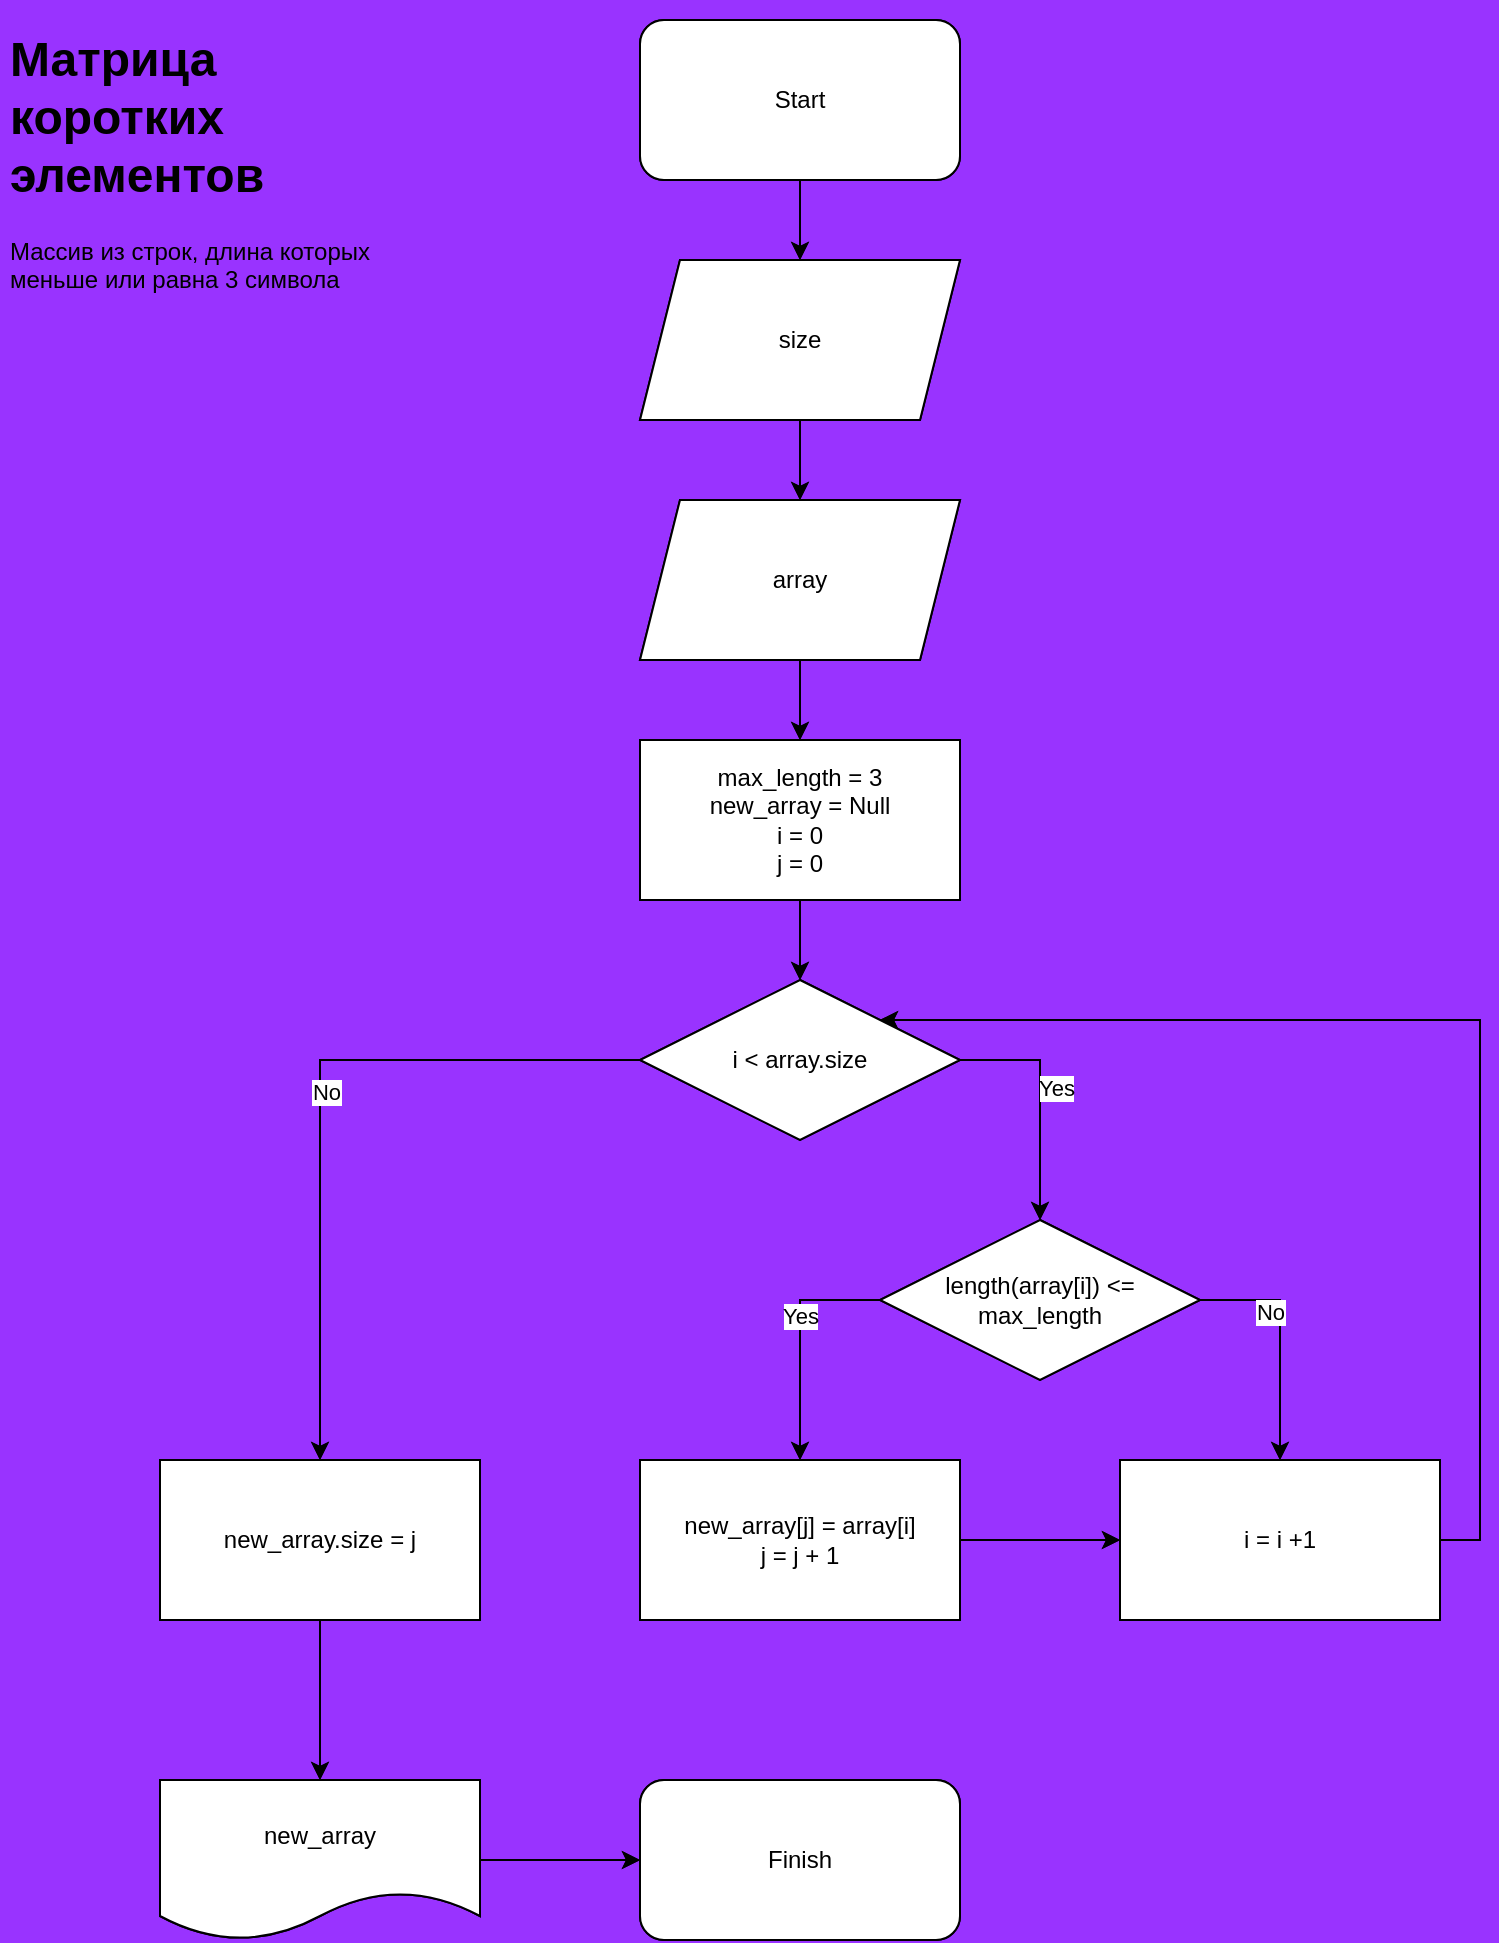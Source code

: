 <mxfile version="20.6.2" type="device"><diagram id="wYM9XFbX7dLInCcQFLmE" name="Page-1"><mxGraphModel dx="960" dy="635" grid="1" gridSize="10" guides="1" tooltips="1" connect="1" arrows="1" fold="1" page="1" pageScale="1" pageWidth="827" pageHeight="1169" background="#9933FF" math="0" shadow="0"><root><mxCell id="0"/><mxCell id="1" parent="0"/><mxCell id="l3EXWBcDhWdmtBs9tq0t-20" style="edgeStyle=orthogonalEdgeStyle;rounded=0;orthogonalLoop=1;jettySize=auto;html=1;exitX=0.5;exitY=1;exitDx=0;exitDy=0;entryX=0.5;entryY=0;entryDx=0;entryDy=0;" edge="1" parent="1" source="l3EXWBcDhWdmtBs9tq0t-1" target="l3EXWBcDhWdmtBs9tq0t-2"><mxGeometry relative="1" as="geometry"/></mxCell><mxCell id="l3EXWBcDhWdmtBs9tq0t-1" value="Start" style="rounded=1;whiteSpace=wrap;html=1;" vertex="1" parent="1"><mxGeometry x="360" y="40" width="160" height="80" as="geometry"/></mxCell><mxCell id="l3EXWBcDhWdmtBs9tq0t-22" style="edgeStyle=orthogonalEdgeStyle;rounded=0;orthogonalLoop=1;jettySize=auto;html=1;exitX=0.5;exitY=1;exitDx=0;exitDy=0;entryX=0.5;entryY=0;entryDx=0;entryDy=0;" edge="1" parent="1" source="l3EXWBcDhWdmtBs9tq0t-2" target="l3EXWBcDhWdmtBs9tq0t-3"><mxGeometry relative="1" as="geometry"/></mxCell><mxCell id="l3EXWBcDhWdmtBs9tq0t-2" value="size" style="shape=parallelogram;perimeter=parallelogramPerimeter;whiteSpace=wrap;html=1;fixedSize=1;" vertex="1" parent="1"><mxGeometry x="360" y="160" width="160" height="80" as="geometry"/></mxCell><mxCell id="l3EXWBcDhWdmtBs9tq0t-23" style="edgeStyle=orthogonalEdgeStyle;rounded=0;orthogonalLoop=1;jettySize=auto;html=1;exitX=0.5;exitY=1;exitDx=0;exitDy=0;entryX=0.5;entryY=0;entryDx=0;entryDy=0;" edge="1" parent="1" source="l3EXWBcDhWdmtBs9tq0t-3" target="l3EXWBcDhWdmtBs9tq0t-4"><mxGeometry relative="1" as="geometry"/></mxCell><mxCell id="l3EXWBcDhWdmtBs9tq0t-3" value="array" style="shape=parallelogram;perimeter=parallelogramPerimeter;whiteSpace=wrap;html=1;fixedSize=1;" vertex="1" parent="1"><mxGeometry x="360" y="280" width="160" height="80" as="geometry"/></mxCell><mxCell id="l3EXWBcDhWdmtBs9tq0t-29" style="edgeStyle=orthogonalEdgeStyle;rounded=0;orthogonalLoop=1;jettySize=auto;html=1;exitX=0.5;exitY=1;exitDx=0;exitDy=0;entryX=0.5;entryY=0;entryDx=0;entryDy=0;" edge="1" parent="1" source="l3EXWBcDhWdmtBs9tq0t-4" target="l3EXWBcDhWdmtBs9tq0t-5"><mxGeometry relative="1" as="geometry"/></mxCell><mxCell id="l3EXWBcDhWdmtBs9tq0t-4" value="max_length = 3&lt;br&gt;new_array = Null&lt;br&gt;i = 0&lt;br&gt;j = 0" style="rounded=0;whiteSpace=wrap;html=1;" vertex="1" parent="1"><mxGeometry x="360" y="400" width="160" height="80" as="geometry"/></mxCell><mxCell id="l3EXWBcDhWdmtBs9tq0t-14" style="edgeStyle=orthogonalEdgeStyle;rounded=0;orthogonalLoop=1;jettySize=auto;html=1;entryX=0.5;entryY=0;entryDx=0;entryDy=0;exitX=1;exitY=0.5;exitDx=0;exitDy=0;" edge="1" parent="1" source="l3EXWBcDhWdmtBs9tq0t-5" target="l3EXWBcDhWdmtBs9tq0t-6"><mxGeometry relative="1" as="geometry"/></mxCell><mxCell id="l3EXWBcDhWdmtBs9tq0t-15" value="Yes" style="edgeLabel;html=1;align=center;verticalAlign=middle;resizable=0;points=[];" vertex="1" connectable="0" parent="l3EXWBcDhWdmtBs9tq0t-14"><mxGeometry x="-0.11" y="8" relative="1" as="geometry"><mxPoint as="offset"/></mxGeometry></mxCell><mxCell id="l3EXWBcDhWdmtBs9tq0t-25" style="edgeStyle=orthogonalEdgeStyle;rounded=0;orthogonalLoop=1;jettySize=auto;html=1;exitX=0;exitY=0.5;exitDx=0;exitDy=0;entryX=0.5;entryY=0;entryDx=0;entryDy=0;" edge="1" parent="1" source="l3EXWBcDhWdmtBs9tq0t-5" target="l3EXWBcDhWdmtBs9tq0t-18"><mxGeometry relative="1" as="geometry"/></mxCell><mxCell id="l3EXWBcDhWdmtBs9tq0t-26" value="No" style="edgeLabel;html=1;align=center;verticalAlign=middle;resizable=0;points=[];" vertex="1" connectable="0" parent="l3EXWBcDhWdmtBs9tq0t-25"><mxGeometry x="-0.022" y="3" relative="1" as="geometry"><mxPoint as="offset"/></mxGeometry></mxCell><mxCell id="l3EXWBcDhWdmtBs9tq0t-5" value="i &amp;lt; array.size" style="rhombus;whiteSpace=wrap;html=1;" vertex="1" parent="1"><mxGeometry x="360" y="520" width="160" height="80" as="geometry"/></mxCell><mxCell id="l3EXWBcDhWdmtBs9tq0t-8" style="edgeStyle=orthogonalEdgeStyle;rounded=0;orthogonalLoop=1;jettySize=auto;html=1;exitX=0;exitY=0.5;exitDx=0;exitDy=0;entryX=0.5;entryY=0;entryDx=0;entryDy=0;" edge="1" parent="1" source="l3EXWBcDhWdmtBs9tq0t-6" target="l3EXWBcDhWdmtBs9tq0t-7"><mxGeometry relative="1" as="geometry"/></mxCell><mxCell id="l3EXWBcDhWdmtBs9tq0t-10" value="Yes" style="edgeLabel;html=1;align=center;verticalAlign=middle;resizable=0;points=[];" vertex="1" connectable="0" parent="l3EXWBcDhWdmtBs9tq0t-8"><mxGeometry x="-0.199" relative="1" as="geometry"><mxPoint as="offset"/></mxGeometry></mxCell><mxCell id="l3EXWBcDhWdmtBs9tq0t-11" style="edgeStyle=orthogonalEdgeStyle;rounded=0;orthogonalLoop=1;jettySize=auto;html=1;entryX=0.5;entryY=0;entryDx=0;entryDy=0;exitX=1;exitY=0.5;exitDx=0;exitDy=0;" edge="1" parent="1" source="l3EXWBcDhWdmtBs9tq0t-6" target="l3EXWBcDhWdmtBs9tq0t-9"><mxGeometry relative="1" as="geometry"/></mxCell><mxCell id="l3EXWBcDhWdmtBs9tq0t-12" value="No" style="edgeLabel;html=1;align=center;verticalAlign=middle;resizable=0;points=[];" vertex="1" connectable="0" parent="l3EXWBcDhWdmtBs9tq0t-11"><mxGeometry x="-0.243" y="-5" relative="1" as="geometry"><mxPoint as="offset"/></mxGeometry></mxCell><mxCell id="l3EXWBcDhWdmtBs9tq0t-6" value="length(array[i]) &amp;lt;= max_length" style="rhombus;whiteSpace=wrap;html=1;" vertex="1" parent="1"><mxGeometry x="480" y="640" width="160" height="80" as="geometry"/></mxCell><mxCell id="l3EXWBcDhWdmtBs9tq0t-13" style="edgeStyle=orthogonalEdgeStyle;rounded=0;orthogonalLoop=1;jettySize=auto;html=1;entryX=0;entryY=0.5;entryDx=0;entryDy=0;" edge="1" parent="1" source="l3EXWBcDhWdmtBs9tq0t-7" target="l3EXWBcDhWdmtBs9tq0t-9"><mxGeometry relative="1" as="geometry"/></mxCell><mxCell id="l3EXWBcDhWdmtBs9tq0t-7" value="new_array[j] = array[i]&lt;br&gt;j = j + 1" style="rounded=0;whiteSpace=wrap;html=1;" vertex="1" parent="1"><mxGeometry x="360" y="760" width="160" height="80" as="geometry"/></mxCell><mxCell id="l3EXWBcDhWdmtBs9tq0t-16" style="edgeStyle=orthogonalEdgeStyle;rounded=0;orthogonalLoop=1;jettySize=auto;html=1;exitX=1;exitY=0.5;exitDx=0;exitDy=0;entryX=1;entryY=0;entryDx=0;entryDy=0;" edge="1" parent="1" source="l3EXWBcDhWdmtBs9tq0t-9" target="l3EXWBcDhWdmtBs9tq0t-5"><mxGeometry relative="1" as="geometry"><Array as="points"><mxPoint x="780" y="800"/><mxPoint x="780" y="540"/></Array></mxGeometry></mxCell><mxCell id="l3EXWBcDhWdmtBs9tq0t-9" value="i = i +1" style="rounded=0;whiteSpace=wrap;html=1;" vertex="1" parent="1"><mxGeometry x="600" y="760" width="160" height="80" as="geometry"/></mxCell><mxCell id="l3EXWBcDhWdmtBs9tq0t-32" style="edgeStyle=orthogonalEdgeStyle;rounded=0;orthogonalLoop=1;jettySize=auto;html=1;exitX=1;exitY=0.5;exitDx=0;exitDy=0;entryX=0;entryY=0.5;entryDx=0;entryDy=0;" edge="1" parent="1" source="l3EXWBcDhWdmtBs9tq0t-17" target="l3EXWBcDhWdmtBs9tq0t-19"><mxGeometry relative="1" as="geometry"/></mxCell><mxCell id="l3EXWBcDhWdmtBs9tq0t-17" value="new_array" style="shape=document;whiteSpace=wrap;html=1;boundedLbl=1;" vertex="1" parent="1"><mxGeometry x="120" y="920" width="160" height="80" as="geometry"/></mxCell><mxCell id="l3EXWBcDhWdmtBs9tq0t-27" style="edgeStyle=orthogonalEdgeStyle;rounded=0;orthogonalLoop=1;jettySize=auto;html=1;exitX=0.5;exitY=1;exitDx=0;exitDy=0;entryX=0.5;entryY=0;entryDx=0;entryDy=0;" edge="1" parent="1" source="l3EXWBcDhWdmtBs9tq0t-18" target="l3EXWBcDhWdmtBs9tq0t-17"><mxGeometry relative="1" as="geometry"/></mxCell><mxCell id="l3EXWBcDhWdmtBs9tq0t-18" value="new_array.size = j" style="rounded=0;whiteSpace=wrap;html=1;" vertex="1" parent="1"><mxGeometry x="120" y="760" width="160" height="80" as="geometry"/></mxCell><mxCell id="l3EXWBcDhWdmtBs9tq0t-19" value="Finish" style="rounded=1;whiteSpace=wrap;html=1;" vertex="1" parent="1"><mxGeometry x="360" y="920" width="160" height="80" as="geometry"/></mxCell><mxCell id="l3EXWBcDhWdmtBs9tq0t-34" value="&lt;h1&gt;Матрица коротких элементов&lt;/h1&gt;&lt;p&gt;Массив из строк, длина которых меньше или равна 3 символа&lt;/p&gt;" style="text;html=1;strokeColor=none;fillColor=none;spacing=5;spacingTop=-20;whiteSpace=wrap;overflow=hidden;rounded=0;" vertex="1" parent="1"><mxGeometry x="40" y="40" width="190" height="140" as="geometry"/></mxCell><mxCell id="l3EXWBcDhWdmtBs9tq0t-35" style="edgeStyle=orthogonalEdgeStyle;rounded=0;orthogonalLoop=1;jettySize=auto;html=1;exitX=0.5;exitY=1;exitDx=0;exitDy=0;entryX=0.5;entryY=0;entryDx=0;entryDy=0;" edge="1" parent="1" source="l3EXWBcDhWdmtBs9tq0t-36" target="l3EXWBcDhWdmtBs9tq0t-38"><mxGeometry relative="1" as="geometry"/></mxCell><mxCell id="l3EXWBcDhWdmtBs9tq0t-36" value="Start" style="rounded=1;whiteSpace=wrap;html=1;" vertex="1" parent="1"><mxGeometry x="360" y="40" width="160" height="80" as="geometry"/></mxCell><mxCell id="l3EXWBcDhWdmtBs9tq0t-37" style="edgeStyle=orthogonalEdgeStyle;rounded=0;orthogonalLoop=1;jettySize=auto;html=1;exitX=0.5;exitY=1;exitDx=0;exitDy=0;entryX=0.5;entryY=0;entryDx=0;entryDy=0;" edge="1" parent="1" source="l3EXWBcDhWdmtBs9tq0t-38" target="l3EXWBcDhWdmtBs9tq0t-40"><mxGeometry relative="1" as="geometry"/></mxCell><mxCell id="l3EXWBcDhWdmtBs9tq0t-38" value="size" style="shape=parallelogram;perimeter=parallelogramPerimeter;whiteSpace=wrap;html=1;fixedSize=1;" vertex="1" parent="1"><mxGeometry x="360" y="160" width="160" height="80" as="geometry"/></mxCell><mxCell id="l3EXWBcDhWdmtBs9tq0t-39" style="edgeStyle=orthogonalEdgeStyle;rounded=0;orthogonalLoop=1;jettySize=auto;html=1;exitX=0.5;exitY=1;exitDx=0;exitDy=0;entryX=0.5;entryY=0;entryDx=0;entryDy=0;" edge="1" parent="1" source="l3EXWBcDhWdmtBs9tq0t-40" target="l3EXWBcDhWdmtBs9tq0t-42"><mxGeometry relative="1" as="geometry"/></mxCell><mxCell id="l3EXWBcDhWdmtBs9tq0t-40" value="array" style="shape=parallelogram;perimeter=parallelogramPerimeter;whiteSpace=wrap;html=1;fixedSize=1;" vertex="1" parent="1"><mxGeometry x="360" y="280" width="160" height="80" as="geometry"/></mxCell><mxCell id="l3EXWBcDhWdmtBs9tq0t-41" style="edgeStyle=orthogonalEdgeStyle;rounded=0;orthogonalLoop=1;jettySize=auto;html=1;exitX=0.5;exitY=1;exitDx=0;exitDy=0;entryX=0.5;entryY=0;entryDx=0;entryDy=0;" edge="1" parent="1" source="l3EXWBcDhWdmtBs9tq0t-42" target="l3EXWBcDhWdmtBs9tq0t-47"><mxGeometry relative="1" as="geometry"/></mxCell><mxCell id="l3EXWBcDhWdmtBs9tq0t-42" value="max_length = 3&lt;br&gt;new_array = Null&lt;br&gt;i = 0&lt;br&gt;j = 0" style="rounded=0;whiteSpace=wrap;html=1;" vertex="1" parent="1"><mxGeometry x="360" y="400" width="160" height="80" as="geometry"/></mxCell><mxCell id="l3EXWBcDhWdmtBs9tq0t-43" style="edgeStyle=orthogonalEdgeStyle;rounded=0;orthogonalLoop=1;jettySize=auto;html=1;entryX=0.5;entryY=0;entryDx=0;entryDy=0;exitX=1;exitY=0.5;exitDx=0;exitDy=0;" edge="1" parent="1" source="l3EXWBcDhWdmtBs9tq0t-47" target="l3EXWBcDhWdmtBs9tq0t-52"><mxGeometry relative="1" as="geometry"/></mxCell><mxCell id="l3EXWBcDhWdmtBs9tq0t-44" value="Yes" style="edgeLabel;html=1;align=center;verticalAlign=middle;resizable=0;points=[];" vertex="1" connectable="0" parent="l3EXWBcDhWdmtBs9tq0t-43"><mxGeometry x="-0.11" y="8" relative="1" as="geometry"><mxPoint as="offset"/></mxGeometry></mxCell><mxCell id="l3EXWBcDhWdmtBs9tq0t-45" style="edgeStyle=orthogonalEdgeStyle;rounded=0;orthogonalLoop=1;jettySize=auto;html=1;exitX=0;exitY=0.5;exitDx=0;exitDy=0;entryX=0.5;entryY=0;entryDx=0;entryDy=0;" edge="1" parent="1" source="l3EXWBcDhWdmtBs9tq0t-47" target="l3EXWBcDhWdmtBs9tq0t-60"><mxGeometry relative="1" as="geometry"/></mxCell><mxCell id="l3EXWBcDhWdmtBs9tq0t-46" value="No" style="edgeLabel;html=1;align=center;verticalAlign=middle;resizable=0;points=[];" vertex="1" connectable="0" parent="l3EXWBcDhWdmtBs9tq0t-45"><mxGeometry x="-0.022" y="3" relative="1" as="geometry"><mxPoint as="offset"/></mxGeometry></mxCell><mxCell id="l3EXWBcDhWdmtBs9tq0t-47" value="i &amp;lt; array.size" style="rhombus;whiteSpace=wrap;html=1;" vertex="1" parent="1"><mxGeometry x="360" y="520" width="160" height="80" as="geometry"/></mxCell><mxCell id="l3EXWBcDhWdmtBs9tq0t-48" style="edgeStyle=orthogonalEdgeStyle;rounded=0;orthogonalLoop=1;jettySize=auto;html=1;exitX=0;exitY=0.5;exitDx=0;exitDy=0;entryX=0.5;entryY=0;entryDx=0;entryDy=0;" edge="1" parent="1" source="l3EXWBcDhWdmtBs9tq0t-52" target="l3EXWBcDhWdmtBs9tq0t-54"><mxGeometry relative="1" as="geometry"/></mxCell><mxCell id="l3EXWBcDhWdmtBs9tq0t-49" value="Yes" style="edgeLabel;html=1;align=center;verticalAlign=middle;resizable=0;points=[];" vertex="1" connectable="0" parent="l3EXWBcDhWdmtBs9tq0t-48"><mxGeometry x="-0.199" relative="1" as="geometry"><mxPoint as="offset"/></mxGeometry></mxCell><mxCell id="l3EXWBcDhWdmtBs9tq0t-50" style="edgeStyle=orthogonalEdgeStyle;rounded=0;orthogonalLoop=1;jettySize=auto;html=1;entryX=0.5;entryY=0;entryDx=0;entryDy=0;exitX=1;exitY=0.5;exitDx=0;exitDy=0;" edge="1" parent="1" source="l3EXWBcDhWdmtBs9tq0t-52" target="l3EXWBcDhWdmtBs9tq0t-56"><mxGeometry relative="1" as="geometry"/></mxCell><mxCell id="l3EXWBcDhWdmtBs9tq0t-51" value="No" style="edgeLabel;html=1;align=center;verticalAlign=middle;resizable=0;points=[];" vertex="1" connectable="0" parent="l3EXWBcDhWdmtBs9tq0t-50"><mxGeometry x="-0.243" y="-5" relative="1" as="geometry"><mxPoint as="offset"/></mxGeometry></mxCell><mxCell id="l3EXWBcDhWdmtBs9tq0t-52" value="length(array[i]) &amp;lt;= max_length" style="rhombus;whiteSpace=wrap;html=1;" vertex="1" parent="1"><mxGeometry x="480" y="640" width="160" height="80" as="geometry"/></mxCell><mxCell id="l3EXWBcDhWdmtBs9tq0t-53" style="edgeStyle=orthogonalEdgeStyle;rounded=0;orthogonalLoop=1;jettySize=auto;html=1;entryX=0;entryY=0.5;entryDx=0;entryDy=0;" edge="1" parent="1" source="l3EXWBcDhWdmtBs9tq0t-54" target="l3EXWBcDhWdmtBs9tq0t-56"><mxGeometry relative="1" as="geometry"/></mxCell><mxCell id="l3EXWBcDhWdmtBs9tq0t-54" value="new_array[j] = array[i]&lt;br&gt;j = j + 1" style="rounded=0;whiteSpace=wrap;html=1;" vertex="1" parent="1"><mxGeometry x="360" y="760" width="160" height="80" as="geometry"/></mxCell><mxCell id="l3EXWBcDhWdmtBs9tq0t-55" style="edgeStyle=orthogonalEdgeStyle;rounded=0;orthogonalLoop=1;jettySize=auto;html=1;exitX=1;exitY=0.5;exitDx=0;exitDy=0;entryX=1;entryY=0;entryDx=0;entryDy=0;" edge="1" parent="1" source="l3EXWBcDhWdmtBs9tq0t-56" target="l3EXWBcDhWdmtBs9tq0t-47"><mxGeometry relative="1" as="geometry"><Array as="points"><mxPoint x="780" y="800"/><mxPoint x="780" y="540"/></Array></mxGeometry></mxCell><mxCell id="l3EXWBcDhWdmtBs9tq0t-56" value="i = i +1" style="rounded=0;whiteSpace=wrap;html=1;" vertex="1" parent="1"><mxGeometry x="600" y="760" width="160" height="80" as="geometry"/></mxCell><mxCell id="l3EXWBcDhWdmtBs9tq0t-57" style="edgeStyle=orthogonalEdgeStyle;rounded=0;orthogonalLoop=1;jettySize=auto;html=1;exitX=1;exitY=0.5;exitDx=0;exitDy=0;entryX=0;entryY=0.5;entryDx=0;entryDy=0;" edge="1" parent="1" source="l3EXWBcDhWdmtBs9tq0t-58" target="l3EXWBcDhWdmtBs9tq0t-61"><mxGeometry relative="1" as="geometry"/></mxCell><mxCell id="l3EXWBcDhWdmtBs9tq0t-58" value="new_array" style="shape=document;whiteSpace=wrap;html=1;boundedLbl=1;" vertex="1" parent="1"><mxGeometry x="120" y="920" width="160" height="80" as="geometry"/></mxCell><mxCell id="l3EXWBcDhWdmtBs9tq0t-59" style="edgeStyle=orthogonalEdgeStyle;rounded=0;orthogonalLoop=1;jettySize=auto;html=1;exitX=0.5;exitY=1;exitDx=0;exitDy=0;entryX=0.5;entryY=0;entryDx=0;entryDy=0;" edge="1" parent="1" source="l3EXWBcDhWdmtBs9tq0t-60" target="l3EXWBcDhWdmtBs9tq0t-58"><mxGeometry relative="1" as="geometry"/></mxCell><mxCell id="l3EXWBcDhWdmtBs9tq0t-60" value="new_array.size = j" style="rounded=0;whiteSpace=wrap;html=1;" vertex="1" parent="1"><mxGeometry x="120" y="760" width="160" height="80" as="geometry"/></mxCell><mxCell id="l3EXWBcDhWdmtBs9tq0t-61" value="Finish" style="rounded=1;whiteSpace=wrap;html=1;" vertex="1" parent="1"><mxGeometry x="360" y="920" width="160" height="80" as="geometry"/></mxCell></root></mxGraphModel></diagram></mxfile>
